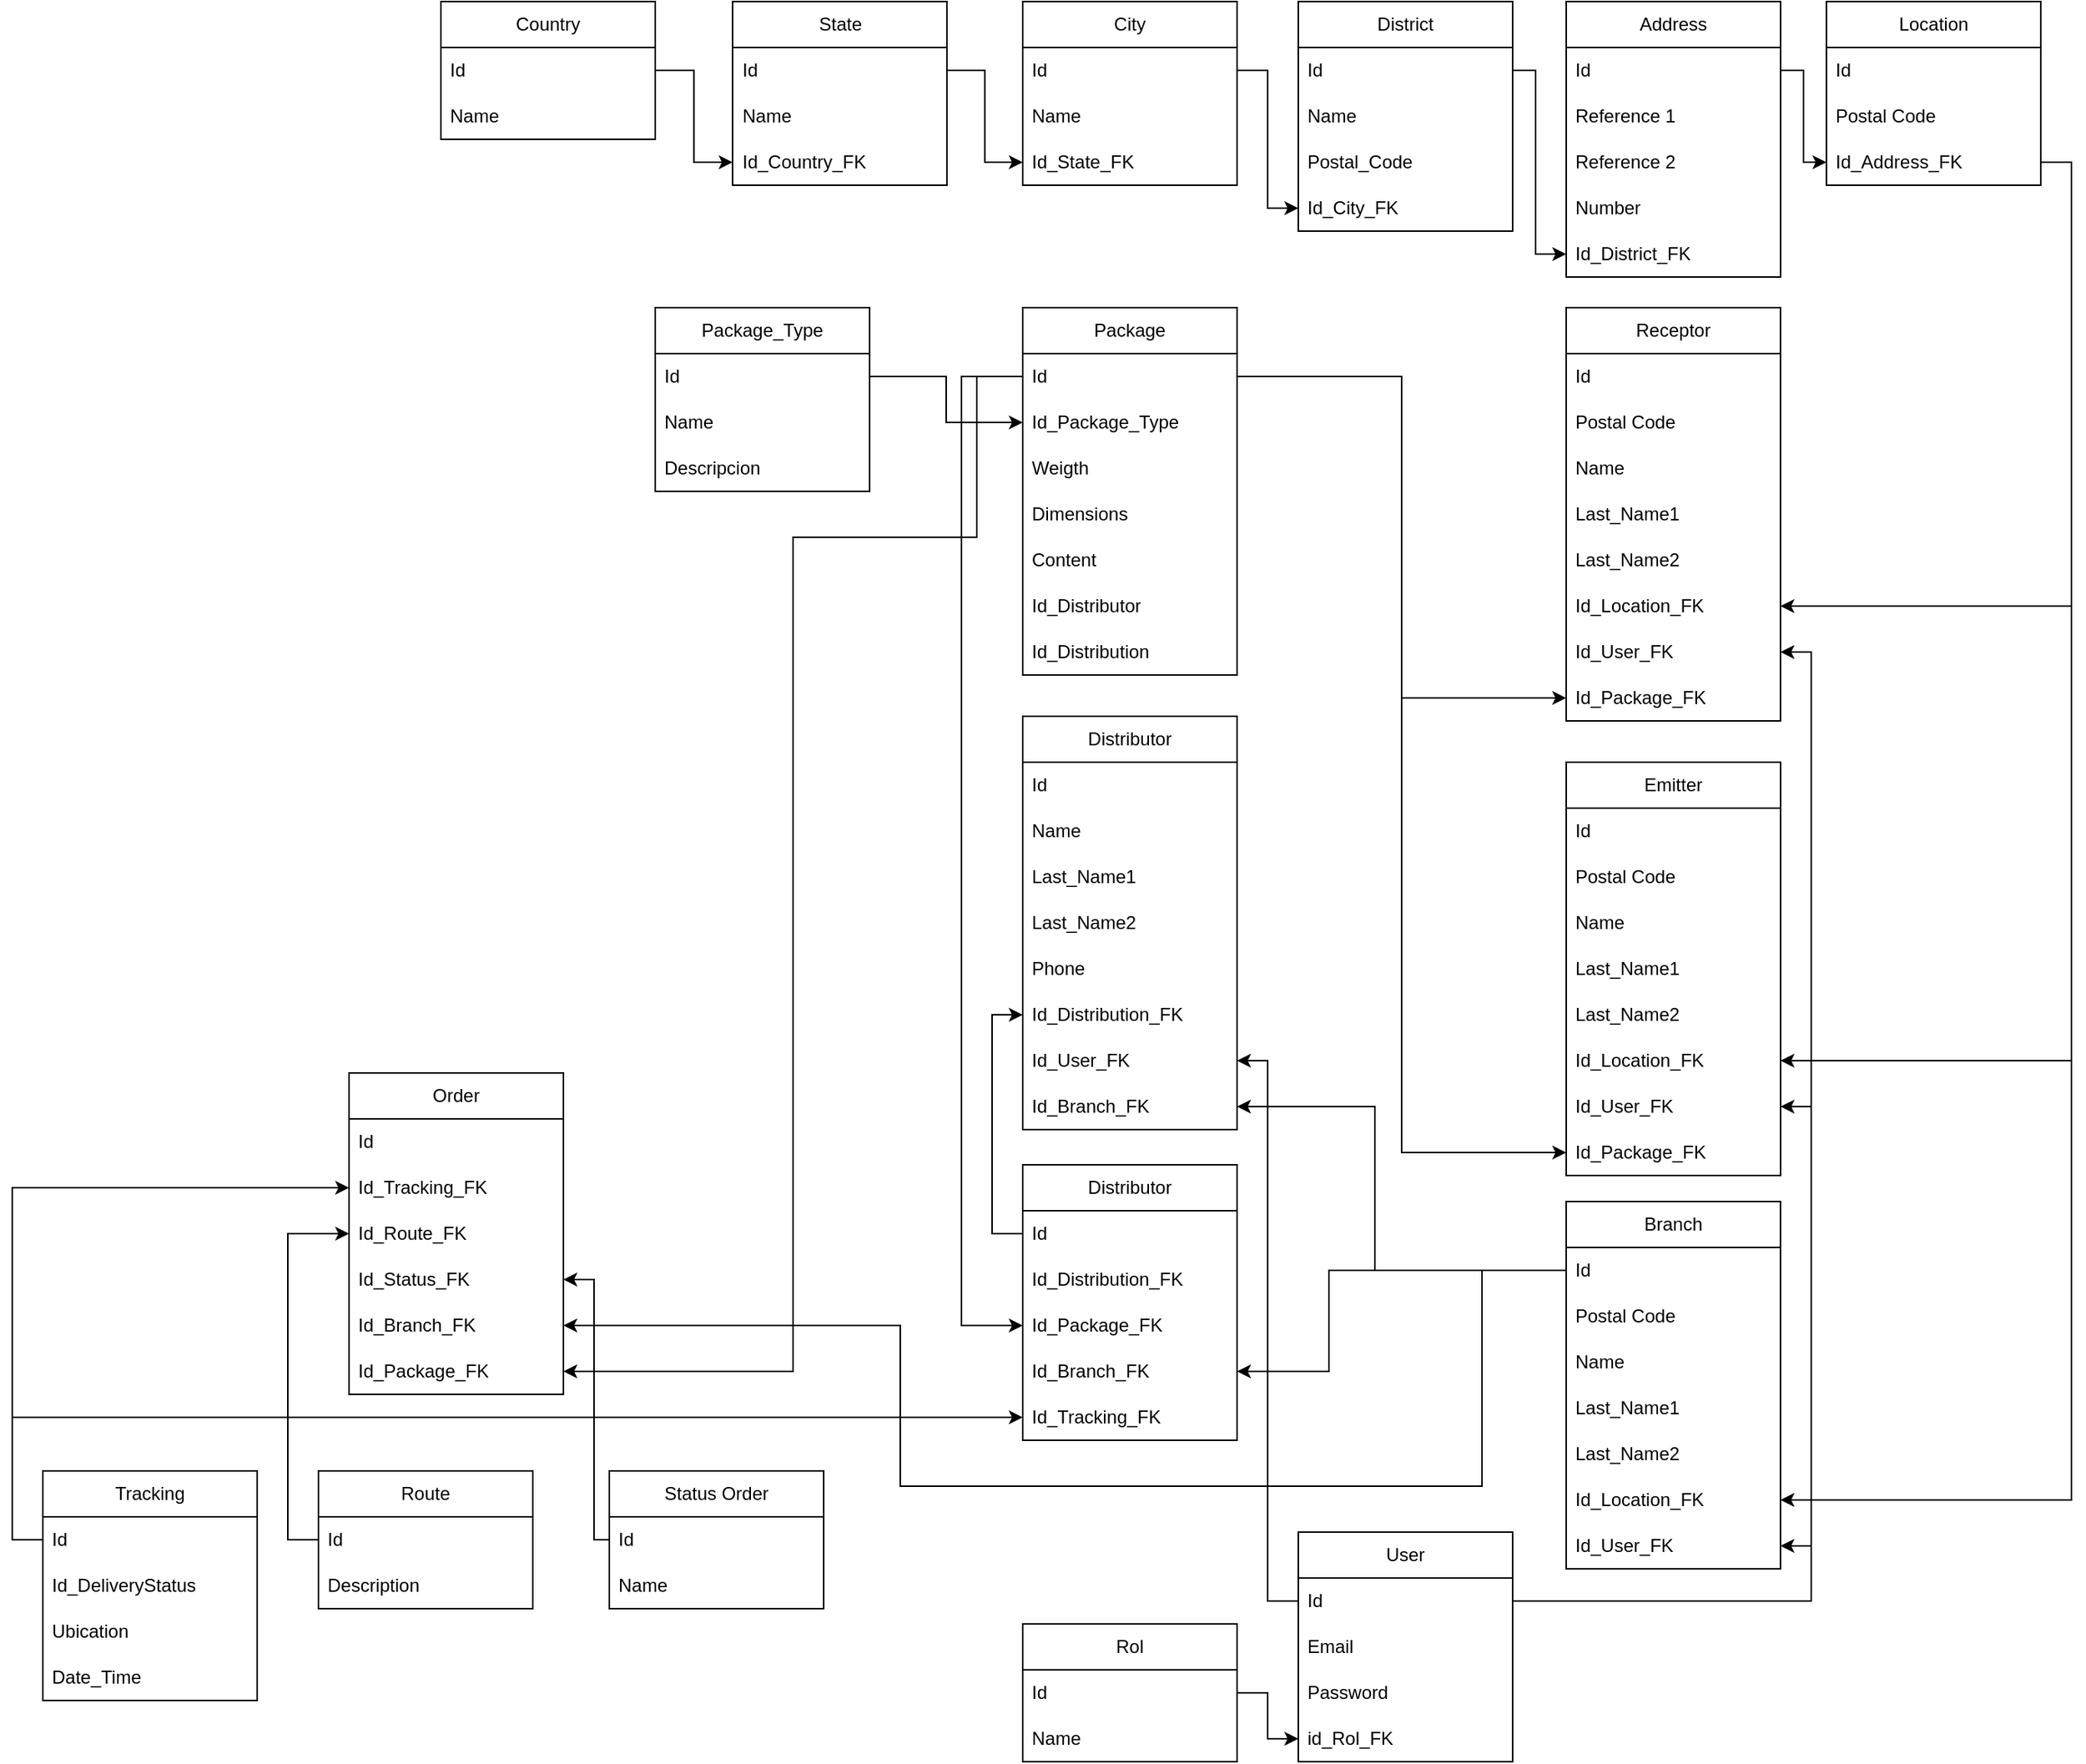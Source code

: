 <mxfile version="22.1.5" type="device">
  <diagram name="Página-1" id="xgzFwrwDdsqqfzTgnn6E">
    <mxGraphModel dx="2377" dy="2477" grid="1" gridSize="10" guides="1" tooltips="1" connect="1" arrows="1" fold="1" page="1" pageScale="1" pageWidth="827" pageHeight="1169" math="0" shadow="0">
      <root>
        <mxCell id="0" />
        <mxCell id="1" parent="0" />
        <mxCell id="gszMdvGsRzBqTadfy3-y-105" value="Country" style="swimlane;fontStyle=0;childLayout=stackLayout;horizontal=1;startSize=30;horizontalStack=0;resizeParent=1;resizeParentMax=0;resizeLast=0;collapsible=1;marginBottom=0;whiteSpace=wrap;html=1;" vertex="1" parent="1">
          <mxGeometry x="1000" y="-1120" width="140" height="90" as="geometry" />
        </mxCell>
        <mxCell id="gszMdvGsRzBqTadfy3-y-106" value="Id" style="text;strokeColor=none;fillColor=none;align=left;verticalAlign=middle;spacingLeft=4;spacingRight=4;overflow=hidden;points=[[0,0.5],[1,0.5]];portConstraint=eastwest;rotatable=0;whiteSpace=wrap;html=1;" vertex="1" parent="gszMdvGsRzBqTadfy3-y-105">
          <mxGeometry y="30" width="140" height="30" as="geometry" />
        </mxCell>
        <mxCell id="gszMdvGsRzBqTadfy3-y-107" value="Name" style="text;strokeColor=none;fillColor=none;align=left;verticalAlign=middle;spacingLeft=4;spacingRight=4;overflow=hidden;points=[[0,0.5],[1,0.5]];portConstraint=eastwest;rotatable=0;whiteSpace=wrap;html=1;" vertex="1" parent="gszMdvGsRzBqTadfy3-y-105">
          <mxGeometry y="60" width="140" height="30" as="geometry" />
        </mxCell>
        <mxCell id="gszMdvGsRzBqTadfy3-y-108" value="City" style="swimlane;fontStyle=0;childLayout=stackLayout;horizontal=1;startSize=30;horizontalStack=0;resizeParent=1;resizeParentMax=0;resizeLast=0;collapsible=1;marginBottom=0;whiteSpace=wrap;html=1;" vertex="1" parent="1">
          <mxGeometry x="1380" y="-1120" width="140" height="120" as="geometry" />
        </mxCell>
        <mxCell id="gszMdvGsRzBqTadfy3-y-109" value="Id" style="text;strokeColor=none;fillColor=none;align=left;verticalAlign=middle;spacingLeft=4;spacingRight=4;overflow=hidden;points=[[0,0.5],[1,0.5]];portConstraint=eastwest;rotatable=0;whiteSpace=wrap;html=1;" vertex="1" parent="gszMdvGsRzBqTadfy3-y-108">
          <mxGeometry y="30" width="140" height="30" as="geometry" />
        </mxCell>
        <mxCell id="gszMdvGsRzBqTadfy3-y-110" value="Name" style="text;strokeColor=none;fillColor=none;align=left;verticalAlign=middle;spacingLeft=4;spacingRight=4;overflow=hidden;points=[[0,0.5],[1,0.5]];portConstraint=eastwest;rotatable=0;whiteSpace=wrap;html=1;fontStyle=0" vertex="1" parent="gszMdvGsRzBqTadfy3-y-108">
          <mxGeometry y="60" width="140" height="30" as="geometry" />
        </mxCell>
        <mxCell id="gszMdvGsRzBqTadfy3-y-111" value="Id_State_FK" style="text;strokeColor=none;fillColor=none;align=left;verticalAlign=middle;spacingLeft=4;spacingRight=4;overflow=hidden;points=[[0,0.5],[1,0.5]];portConstraint=eastwest;rotatable=0;whiteSpace=wrap;html=1;fontStyle=0" vertex="1" parent="gszMdvGsRzBqTadfy3-y-108">
          <mxGeometry y="90" width="140" height="30" as="geometry" />
        </mxCell>
        <mxCell id="gszMdvGsRzBqTadfy3-y-112" value="State" style="swimlane;fontStyle=0;childLayout=stackLayout;horizontal=1;startSize=30;horizontalStack=0;resizeParent=1;resizeParentMax=0;resizeLast=0;collapsible=1;marginBottom=0;whiteSpace=wrap;html=1;" vertex="1" parent="1">
          <mxGeometry x="1190.5" y="-1120" width="140" height="120" as="geometry" />
        </mxCell>
        <mxCell id="gszMdvGsRzBqTadfy3-y-113" value="Id" style="text;strokeColor=none;fillColor=none;align=left;verticalAlign=middle;spacingLeft=4;spacingRight=4;overflow=hidden;points=[[0,0.5],[1,0.5]];portConstraint=eastwest;rotatable=0;whiteSpace=wrap;html=1;" vertex="1" parent="gszMdvGsRzBqTadfy3-y-112">
          <mxGeometry y="30" width="140" height="30" as="geometry" />
        </mxCell>
        <mxCell id="gszMdvGsRzBqTadfy3-y-114" value="Name" style="text;strokeColor=none;fillColor=none;align=left;verticalAlign=middle;spacingLeft=4;spacingRight=4;overflow=hidden;points=[[0,0.5],[1,0.5]];portConstraint=eastwest;rotatable=0;whiteSpace=wrap;html=1;" vertex="1" parent="gszMdvGsRzBqTadfy3-y-112">
          <mxGeometry y="60" width="140" height="30" as="geometry" />
        </mxCell>
        <mxCell id="gszMdvGsRzBqTadfy3-y-115" value="Id_Country_FK" style="text;strokeColor=none;fillColor=none;align=left;verticalAlign=middle;spacingLeft=4;spacingRight=4;overflow=hidden;points=[[0,0.5],[1,0.5]];portConstraint=eastwest;rotatable=0;whiteSpace=wrap;html=1;" vertex="1" parent="gszMdvGsRzBqTadfy3-y-112">
          <mxGeometry y="90" width="140" height="30" as="geometry" />
        </mxCell>
        <mxCell id="gszMdvGsRzBqTadfy3-y-116" value="District" style="swimlane;fontStyle=0;childLayout=stackLayout;horizontal=1;startSize=30;horizontalStack=0;resizeParent=1;resizeParentMax=0;resizeLast=0;collapsible=1;marginBottom=0;whiteSpace=wrap;html=1;" vertex="1" parent="1">
          <mxGeometry x="1560" y="-1120" width="140" height="150" as="geometry" />
        </mxCell>
        <mxCell id="gszMdvGsRzBqTadfy3-y-117" value="Id" style="text;strokeColor=none;fillColor=none;align=left;verticalAlign=middle;spacingLeft=4;spacingRight=4;overflow=hidden;points=[[0,0.5],[1,0.5]];portConstraint=eastwest;rotatable=0;whiteSpace=wrap;html=1;" vertex="1" parent="gszMdvGsRzBqTadfy3-y-116">
          <mxGeometry y="30" width="140" height="30" as="geometry" />
        </mxCell>
        <mxCell id="gszMdvGsRzBqTadfy3-y-118" value="Name" style="text;strokeColor=none;fillColor=none;align=left;verticalAlign=middle;spacingLeft=4;spacingRight=4;overflow=hidden;points=[[0,0.5],[1,0.5]];portConstraint=eastwest;rotatable=0;whiteSpace=wrap;html=1;" vertex="1" parent="gszMdvGsRzBqTadfy3-y-116">
          <mxGeometry y="60" width="140" height="30" as="geometry" />
        </mxCell>
        <mxCell id="gszMdvGsRzBqTadfy3-y-119" value="Postal_Code" style="text;strokeColor=none;fillColor=none;align=left;verticalAlign=middle;spacingLeft=4;spacingRight=4;overflow=hidden;points=[[0,0.5],[1,0.5]];portConstraint=eastwest;rotatable=0;whiteSpace=wrap;html=1;" vertex="1" parent="gszMdvGsRzBqTadfy3-y-116">
          <mxGeometry y="90" width="140" height="30" as="geometry" />
        </mxCell>
        <mxCell id="gszMdvGsRzBqTadfy3-y-120" value="Id_City_FK" style="text;strokeColor=none;fillColor=none;align=left;verticalAlign=middle;spacingLeft=4;spacingRight=4;overflow=hidden;points=[[0,0.5],[1,0.5]];portConstraint=eastwest;rotatable=0;whiteSpace=wrap;html=1;" vertex="1" parent="gszMdvGsRzBqTadfy3-y-116">
          <mxGeometry y="120" width="140" height="30" as="geometry" />
        </mxCell>
        <mxCell id="gszMdvGsRzBqTadfy3-y-148" value="Address" style="swimlane;fontStyle=0;childLayout=stackLayout;horizontal=1;startSize=30;horizontalStack=0;resizeParent=1;resizeParentMax=0;resizeLast=0;collapsible=1;marginBottom=0;whiteSpace=wrap;html=1;" vertex="1" parent="1">
          <mxGeometry x="1735" y="-1120" width="140" height="180" as="geometry" />
        </mxCell>
        <mxCell id="gszMdvGsRzBqTadfy3-y-149" value="Id" style="text;strokeColor=none;fillColor=none;align=left;verticalAlign=middle;spacingLeft=4;spacingRight=4;overflow=hidden;points=[[0,0.5],[1,0.5]];portConstraint=eastwest;rotatable=0;whiteSpace=wrap;html=1;" vertex="1" parent="gszMdvGsRzBqTadfy3-y-148">
          <mxGeometry y="30" width="140" height="30" as="geometry" />
        </mxCell>
        <mxCell id="gszMdvGsRzBqTadfy3-y-150" value="Reference 1" style="text;strokeColor=none;fillColor=none;align=left;verticalAlign=middle;spacingLeft=4;spacingRight=4;overflow=hidden;points=[[0,0.5],[1,0.5]];portConstraint=eastwest;rotatable=0;whiteSpace=wrap;html=1;" vertex="1" parent="gszMdvGsRzBqTadfy3-y-148">
          <mxGeometry y="60" width="140" height="30" as="geometry" />
        </mxCell>
        <mxCell id="gszMdvGsRzBqTadfy3-y-151" value="Reference 2" style="text;strokeColor=none;fillColor=none;align=left;verticalAlign=middle;spacingLeft=4;spacingRight=4;overflow=hidden;points=[[0,0.5],[1,0.5]];portConstraint=eastwest;rotatable=0;whiteSpace=wrap;html=1;" vertex="1" parent="gszMdvGsRzBqTadfy3-y-148">
          <mxGeometry y="90" width="140" height="30" as="geometry" />
        </mxCell>
        <mxCell id="gszMdvGsRzBqTadfy3-y-152" value="Number" style="text;strokeColor=none;fillColor=none;align=left;verticalAlign=middle;spacingLeft=4;spacingRight=4;overflow=hidden;points=[[0,0.5],[1,0.5]];portConstraint=eastwest;rotatable=0;whiteSpace=wrap;html=1;" vertex="1" parent="gszMdvGsRzBqTadfy3-y-148">
          <mxGeometry y="120" width="140" height="30" as="geometry" />
        </mxCell>
        <mxCell id="gszMdvGsRzBqTadfy3-y-153" value="Id_District_FK" style="text;strokeColor=none;fillColor=none;align=left;verticalAlign=middle;spacingLeft=4;spacingRight=4;overflow=hidden;points=[[0,0.5],[1,0.5]];portConstraint=eastwest;rotatable=0;whiteSpace=wrap;html=1;" vertex="1" parent="gszMdvGsRzBqTadfy3-y-148">
          <mxGeometry y="150" width="140" height="30" as="geometry" />
        </mxCell>
        <mxCell id="gszMdvGsRzBqTadfy3-y-201" style="edgeStyle=orthogonalEdgeStyle;rounded=0;orthogonalLoop=1;jettySize=auto;html=1;exitX=1;exitY=0.5;exitDx=0;exitDy=0;" edge="1" parent="1" source="gszMdvGsRzBqTadfy3-y-106" target="gszMdvGsRzBqTadfy3-y-115">
          <mxGeometry relative="1" as="geometry" />
        </mxCell>
        <mxCell id="gszMdvGsRzBqTadfy3-y-202" style="edgeStyle=orthogonalEdgeStyle;rounded=0;orthogonalLoop=1;jettySize=auto;html=1;exitX=1;exitY=0.5;exitDx=0;exitDy=0;" edge="1" parent="1" source="gszMdvGsRzBqTadfy3-y-113" target="gszMdvGsRzBqTadfy3-y-111">
          <mxGeometry relative="1" as="geometry" />
        </mxCell>
        <mxCell id="gszMdvGsRzBqTadfy3-y-203" style="edgeStyle=orthogonalEdgeStyle;rounded=0;orthogonalLoop=1;jettySize=auto;html=1;exitX=1;exitY=0.5;exitDx=0;exitDy=0;entryX=0;entryY=0.5;entryDx=0;entryDy=0;" edge="1" parent="1" source="gszMdvGsRzBqTadfy3-y-109" target="gszMdvGsRzBqTadfy3-y-120">
          <mxGeometry relative="1" as="geometry" />
        </mxCell>
        <mxCell id="gszMdvGsRzBqTadfy3-y-204" style="edgeStyle=orthogonalEdgeStyle;rounded=0;orthogonalLoop=1;jettySize=auto;html=1;exitX=1;exitY=0.5;exitDx=0;exitDy=0;" edge="1" parent="1" source="gszMdvGsRzBqTadfy3-y-117" target="gszMdvGsRzBqTadfy3-y-153">
          <mxGeometry relative="1" as="geometry">
            <Array as="points">
              <mxPoint x="1715" y="-1075" />
              <mxPoint x="1715" y="-955" />
            </Array>
          </mxGeometry>
        </mxCell>
        <mxCell id="gszMdvGsRzBqTadfy3-y-222" value="Location" style="swimlane;fontStyle=0;childLayout=stackLayout;horizontal=1;startSize=30;horizontalStack=0;resizeParent=1;resizeParentMax=0;resizeLast=0;collapsible=1;marginBottom=0;whiteSpace=wrap;html=1;" vertex="1" parent="1">
          <mxGeometry x="1904.95" y="-1120" width="140" height="120" as="geometry" />
        </mxCell>
        <mxCell id="gszMdvGsRzBqTadfy3-y-223" value="Id" style="text;strokeColor=none;fillColor=none;align=left;verticalAlign=middle;spacingLeft=4;spacingRight=4;overflow=hidden;points=[[0,0.5],[1,0.5]];portConstraint=eastwest;rotatable=0;whiteSpace=wrap;html=1;" vertex="1" parent="gszMdvGsRzBqTadfy3-y-222">
          <mxGeometry y="30" width="140" height="30" as="geometry" />
        </mxCell>
        <mxCell id="gszMdvGsRzBqTadfy3-y-224" value="Postal Code" style="text;strokeColor=none;fillColor=none;align=left;verticalAlign=middle;spacingLeft=4;spacingRight=4;overflow=hidden;points=[[0,0.5],[1,0.5]];portConstraint=eastwest;rotatable=0;whiteSpace=wrap;html=1;" vertex="1" parent="gszMdvGsRzBqTadfy3-y-222">
          <mxGeometry y="60" width="140" height="30" as="geometry" />
        </mxCell>
        <mxCell id="gszMdvGsRzBqTadfy3-y-227" value="Id_Address_FK" style="text;strokeColor=none;fillColor=none;align=left;verticalAlign=middle;spacingLeft=4;spacingRight=4;overflow=hidden;points=[[0,0.5],[1,0.5]];portConstraint=eastwest;rotatable=0;whiteSpace=wrap;html=1;" vertex="1" parent="gszMdvGsRzBqTadfy3-y-222">
          <mxGeometry y="90" width="140" height="30" as="geometry" />
        </mxCell>
        <mxCell id="gszMdvGsRzBqTadfy3-y-228" style="edgeStyle=orthogonalEdgeStyle;rounded=0;orthogonalLoop=1;jettySize=auto;html=1;exitX=1;exitY=0.5;exitDx=0;exitDy=0;entryX=0;entryY=0.5;entryDx=0;entryDy=0;" edge="1" parent="1" source="gszMdvGsRzBqTadfy3-y-149" target="gszMdvGsRzBqTadfy3-y-227">
          <mxGeometry relative="1" as="geometry">
            <Array as="points">
              <mxPoint x="1890" y="-1075" />
              <mxPoint x="1890" y="-1015" />
            </Array>
          </mxGeometry>
        </mxCell>
        <mxCell id="gszMdvGsRzBqTadfy3-y-229" value="Receptor" style="swimlane;fontStyle=0;childLayout=stackLayout;horizontal=1;startSize=30;horizontalStack=0;resizeParent=1;resizeParentMax=0;resizeLast=0;collapsible=1;marginBottom=0;whiteSpace=wrap;html=1;" vertex="1" parent="1">
          <mxGeometry x="1734.95" y="-920" width="140" height="270" as="geometry" />
        </mxCell>
        <mxCell id="gszMdvGsRzBqTadfy3-y-230" value="Id" style="text;strokeColor=none;fillColor=none;align=left;verticalAlign=middle;spacingLeft=4;spacingRight=4;overflow=hidden;points=[[0,0.5],[1,0.5]];portConstraint=eastwest;rotatable=0;whiteSpace=wrap;html=1;" vertex="1" parent="gszMdvGsRzBqTadfy3-y-229">
          <mxGeometry y="30" width="140" height="30" as="geometry" />
        </mxCell>
        <mxCell id="gszMdvGsRzBqTadfy3-y-231" value="Postal Code" style="text;strokeColor=none;fillColor=none;align=left;verticalAlign=middle;spacingLeft=4;spacingRight=4;overflow=hidden;points=[[0,0.5],[1,0.5]];portConstraint=eastwest;rotatable=0;whiteSpace=wrap;html=1;" vertex="1" parent="gszMdvGsRzBqTadfy3-y-229">
          <mxGeometry y="60" width="140" height="30" as="geometry" />
        </mxCell>
        <mxCell id="gszMdvGsRzBqTadfy3-y-232" value="Name" style="text;strokeColor=none;fillColor=none;align=left;verticalAlign=middle;spacingLeft=4;spacingRight=4;overflow=hidden;points=[[0,0.5],[1,0.5]];portConstraint=eastwest;rotatable=0;whiteSpace=wrap;html=1;" vertex="1" parent="gszMdvGsRzBqTadfy3-y-229">
          <mxGeometry y="90" width="140" height="30" as="geometry" />
        </mxCell>
        <mxCell id="gszMdvGsRzBqTadfy3-y-242" value="Last_Name1" style="text;strokeColor=none;fillColor=none;align=left;verticalAlign=middle;spacingLeft=4;spacingRight=4;overflow=hidden;points=[[0,0.5],[1,0.5]];portConstraint=eastwest;rotatable=0;whiteSpace=wrap;html=1;" vertex="1" parent="gszMdvGsRzBqTadfy3-y-229">
          <mxGeometry y="120" width="140" height="30" as="geometry" />
        </mxCell>
        <mxCell id="gszMdvGsRzBqTadfy3-y-243" value="Last_Name2" style="text;strokeColor=none;fillColor=none;align=left;verticalAlign=middle;spacingLeft=4;spacingRight=4;overflow=hidden;points=[[0,0.5],[1,0.5]];portConstraint=eastwest;rotatable=0;whiteSpace=wrap;html=1;" vertex="1" parent="gszMdvGsRzBqTadfy3-y-229">
          <mxGeometry y="150" width="140" height="30" as="geometry" />
        </mxCell>
        <mxCell id="gszMdvGsRzBqTadfy3-y-244" value="Id_Location_FK" style="text;strokeColor=none;fillColor=none;align=left;verticalAlign=middle;spacingLeft=4;spacingRight=4;overflow=hidden;points=[[0,0.5],[1,0.5]];portConstraint=eastwest;rotatable=0;whiteSpace=wrap;html=1;" vertex="1" parent="gszMdvGsRzBqTadfy3-y-229">
          <mxGeometry y="180" width="140" height="30" as="geometry" />
        </mxCell>
        <mxCell id="gszMdvGsRzBqTadfy3-y-245" value="Id_User_FK" style="text;strokeColor=none;fillColor=none;align=left;verticalAlign=middle;spacingLeft=4;spacingRight=4;overflow=hidden;points=[[0,0.5],[1,0.5]];portConstraint=eastwest;rotatable=0;whiteSpace=wrap;html=1;" vertex="1" parent="gszMdvGsRzBqTadfy3-y-229">
          <mxGeometry y="210" width="140" height="30" as="geometry" />
        </mxCell>
        <mxCell id="gszMdvGsRzBqTadfy3-y-290" value="Id_Package_FK" style="text;strokeColor=none;fillColor=none;align=left;verticalAlign=middle;spacingLeft=4;spacingRight=4;overflow=hidden;points=[[0,0.5],[1,0.5]];portConstraint=eastwest;rotatable=0;whiteSpace=wrap;html=1;" vertex="1" parent="gszMdvGsRzBqTadfy3-y-229">
          <mxGeometry y="240" width="140" height="30" as="geometry" />
        </mxCell>
        <mxCell id="gszMdvGsRzBqTadfy3-y-246" value="Emitter" style="swimlane;fontStyle=0;childLayout=stackLayout;horizontal=1;startSize=30;horizontalStack=0;resizeParent=1;resizeParentMax=0;resizeLast=0;collapsible=1;marginBottom=0;whiteSpace=wrap;html=1;" vertex="1" parent="1">
          <mxGeometry x="1735" y="-623" width="140" height="270" as="geometry" />
        </mxCell>
        <mxCell id="gszMdvGsRzBqTadfy3-y-247" value="Id" style="text;strokeColor=none;fillColor=none;align=left;verticalAlign=middle;spacingLeft=4;spacingRight=4;overflow=hidden;points=[[0,0.5],[1,0.5]];portConstraint=eastwest;rotatable=0;whiteSpace=wrap;html=1;" vertex="1" parent="gszMdvGsRzBqTadfy3-y-246">
          <mxGeometry y="30" width="140" height="30" as="geometry" />
        </mxCell>
        <mxCell id="gszMdvGsRzBqTadfy3-y-248" value="Postal Code" style="text;strokeColor=none;fillColor=none;align=left;verticalAlign=middle;spacingLeft=4;spacingRight=4;overflow=hidden;points=[[0,0.5],[1,0.5]];portConstraint=eastwest;rotatable=0;whiteSpace=wrap;html=1;" vertex="1" parent="gszMdvGsRzBqTadfy3-y-246">
          <mxGeometry y="60" width="140" height="30" as="geometry" />
        </mxCell>
        <mxCell id="gszMdvGsRzBqTadfy3-y-249" value="Name" style="text;strokeColor=none;fillColor=none;align=left;verticalAlign=middle;spacingLeft=4;spacingRight=4;overflow=hidden;points=[[0,0.5],[1,0.5]];portConstraint=eastwest;rotatable=0;whiteSpace=wrap;html=1;" vertex="1" parent="gszMdvGsRzBqTadfy3-y-246">
          <mxGeometry y="90" width="140" height="30" as="geometry" />
        </mxCell>
        <mxCell id="gszMdvGsRzBqTadfy3-y-250" value="Last_Name1" style="text;strokeColor=none;fillColor=none;align=left;verticalAlign=middle;spacingLeft=4;spacingRight=4;overflow=hidden;points=[[0,0.5],[1,0.5]];portConstraint=eastwest;rotatable=0;whiteSpace=wrap;html=1;" vertex="1" parent="gszMdvGsRzBqTadfy3-y-246">
          <mxGeometry y="120" width="140" height="30" as="geometry" />
        </mxCell>
        <mxCell id="gszMdvGsRzBqTadfy3-y-251" value="Last_Name2" style="text;strokeColor=none;fillColor=none;align=left;verticalAlign=middle;spacingLeft=4;spacingRight=4;overflow=hidden;points=[[0,0.5],[1,0.5]];portConstraint=eastwest;rotatable=0;whiteSpace=wrap;html=1;" vertex="1" parent="gszMdvGsRzBqTadfy3-y-246">
          <mxGeometry y="150" width="140" height="30" as="geometry" />
        </mxCell>
        <mxCell id="gszMdvGsRzBqTadfy3-y-252" value="Id_Location_FK" style="text;strokeColor=none;fillColor=none;align=left;verticalAlign=middle;spacingLeft=4;spacingRight=4;overflow=hidden;points=[[0,0.5],[1,0.5]];portConstraint=eastwest;rotatable=0;whiteSpace=wrap;html=1;" vertex="1" parent="gszMdvGsRzBqTadfy3-y-246">
          <mxGeometry y="180" width="140" height="30" as="geometry" />
        </mxCell>
        <mxCell id="gszMdvGsRzBqTadfy3-y-253" value="Id_User_FK" style="text;strokeColor=none;fillColor=none;align=left;verticalAlign=middle;spacingLeft=4;spacingRight=4;overflow=hidden;points=[[0,0.5],[1,0.5]];portConstraint=eastwest;rotatable=0;whiteSpace=wrap;html=1;" vertex="1" parent="gszMdvGsRzBqTadfy3-y-246">
          <mxGeometry y="210" width="140" height="30" as="geometry" />
        </mxCell>
        <mxCell id="gszMdvGsRzBqTadfy3-y-291" value="Id_Package_FK" style="text;strokeColor=none;fillColor=none;align=left;verticalAlign=middle;spacingLeft=4;spacingRight=4;overflow=hidden;points=[[0,0.5],[1,0.5]];portConstraint=eastwest;rotatable=0;whiteSpace=wrap;html=1;" vertex="1" parent="gszMdvGsRzBqTadfy3-y-246">
          <mxGeometry y="240" width="140" height="30" as="geometry" />
        </mxCell>
        <mxCell id="gszMdvGsRzBqTadfy3-y-254" value="Branch" style="swimlane;fontStyle=0;childLayout=stackLayout;horizontal=1;startSize=30;horizontalStack=0;resizeParent=1;resizeParentMax=0;resizeLast=0;collapsible=1;marginBottom=0;whiteSpace=wrap;html=1;" vertex="1" parent="1">
          <mxGeometry x="1734.95" y="-336" width="140" height="240" as="geometry" />
        </mxCell>
        <mxCell id="gszMdvGsRzBqTadfy3-y-255" value="Id" style="text;strokeColor=none;fillColor=none;align=left;verticalAlign=middle;spacingLeft=4;spacingRight=4;overflow=hidden;points=[[0,0.5],[1,0.5]];portConstraint=eastwest;rotatable=0;whiteSpace=wrap;html=1;" vertex="1" parent="gszMdvGsRzBqTadfy3-y-254">
          <mxGeometry y="30" width="140" height="30" as="geometry" />
        </mxCell>
        <mxCell id="gszMdvGsRzBqTadfy3-y-256" value="Postal Code" style="text;strokeColor=none;fillColor=none;align=left;verticalAlign=middle;spacingLeft=4;spacingRight=4;overflow=hidden;points=[[0,0.5],[1,0.5]];portConstraint=eastwest;rotatable=0;whiteSpace=wrap;html=1;" vertex="1" parent="gszMdvGsRzBqTadfy3-y-254">
          <mxGeometry y="60" width="140" height="30" as="geometry" />
        </mxCell>
        <mxCell id="gszMdvGsRzBqTadfy3-y-257" value="Name" style="text;strokeColor=none;fillColor=none;align=left;verticalAlign=middle;spacingLeft=4;spacingRight=4;overflow=hidden;points=[[0,0.5],[1,0.5]];portConstraint=eastwest;rotatable=0;whiteSpace=wrap;html=1;" vertex="1" parent="gszMdvGsRzBqTadfy3-y-254">
          <mxGeometry y="90" width="140" height="30" as="geometry" />
        </mxCell>
        <mxCell id="gszMdvGsRzBqTadfy3-y-258" value="Last_Name1" style="text;strokeColor=none;fillColor=none;align=left;verticalAlign=middle;spacingLeft=4;spacingRight=4;overflow=hidden;points=[[0,0.5],[1,0.5]];portConstraint=eastwest;rotatable=0;whiteSpace=wrap;html=1;" vertex="1" parent="gszMdvGsRzBqTadfy3-y-254">
          <mxGeometry y="120" width="140" height="30" as="geometry" />
        </mxCell>
        <mxCell id="gszMdvGsRzBqTadfy3-y-259" value="Last_Name2" style="text;strokeColor=none;fillColor=none;align=left;verticalAlign=middle;spacingLeft=4;spacingRight=4;overflow=hidden;points=[[0,0.5],[1,0.5]];portConstraint=eastwest;rotatable=0;whiteSpace=wrap;html=1;" vertex="1" parent="gszMdvGsRzBqTadfy3-y-254">
          <mxGeometry y="150" width="140" height="30" as="geometry" />
        </mxCell>
        <mxCell id="gszMdvGsRzBqTadfy3-y-260" value="Id_Location_FK" style="text;strokeColor=none;fillColor=none;align=left;verticalAlign=middle;spacingLeft=4;spacingRight=4;overflow=hidden;points=[[0,0.5],[1,0.5]];portConstraint=eastwest;rotatable=0;whiteSpace=wrap;html=1;" vertex="1" parent="gszMdvGsRzBqTadfy3-y-254">
          <mxGeometry y="180" width="140" height="30" as="geometry" />
        </mxCell>
        <mxCell id="gszMdvGsRzBqTadfy3-y-261" value="Id_User_FK" style="text;strokeColor=none;fillColor=none;align=left;verticalAlign=middle;spacingLeft=4;spacingRight=4;overflow=hidden;points=[[0,0.5],[1,0.5]];portConstraint=eastwest;rotatable=0;whiteSpace=wrap;html=1;" vertex="1" parent="gszMdvGsRzBqTadfy3-y-254">
          <mxGeometry y="210" width="140" height="30" as="geometry" />
        </mxCell>
        <mxCell id="gszMdvGsRzBqTadfy3-y-263" style="edgeStyle=orthogonalEdgeStyle;rounded=0;orthogonalLoop=1;jettySize=auto;html=1;exitX=1;exitY=0.5;exitDx=0;exitDy=0;entryX=1;entryY=0.5;entryDx=0;entryDy=0;" edge="1" parent="1" source="gszMdvGsRzBqTadfy3-y-227" target="gszMdvGsRzBqTadfy3-y-252">
          <mxGeometry relative="1" as="geometry" />
        </mxCell>
        <mxCell id="gszMdvGsRzBqTadfy3-y-265" style="edgeStyle=orthogonalEdgeStyle;rounded=0;orthogonalLoop=1;jettySize=auto;html=1;exitX=1;exitY=0.5;exitDx=0;exitDy=0;entryX=1;entryY=0.5;entryDx=0;entryDy=0;" edge="1" parent="1" source="gszMdvGsRzBqTadfy3-y-227" target="gszMdvGsRzBqTadfy3-y-244">
          <mxGeometry relative="1" as="geometry" />
        </mxCell>
        <mxCell id="gszMdvGsRzBqTadfy3-y-266" style="edgeStyle=orthogonalEdgeStyle;rounded=0;orthogonalLoop=1;jettySize=auto;html=1;exitX=1;exitY=0.5;exitDx=0;exitDy=0;" edge="1" parent="1" source="gszMdvGsRzBqTadfy3-y-227" target="gszMdvGsRzBqTadfy3-y-260">
          <mxGeometry relative="1" as="geometry" />
        </mxCell>
        <mxCell id="gszMdvGsRzBqTadfy3-y-268" value="User" style="swimlane;fontStyle=0;childLayout=stackLayout;horizontal=1;startSize=30;horizontalStack=0;resizeParent=1;resizeParentMax=0;resizeLast=0;collapsible=1;marginBottom=0;whiteSpace=wrap;html=1;" vertex="1" parent="1">
          <mxGeometry x="1560" y="-120" width="140" height="150" as="geometry" />
        </mxCell>
        <mxCell id="gszMdvGsRzBqTadfy3-y-269" value="Id" style="text;strokeColor=none;fillColor=none;align=left;verticalAlign=middle;spacingLeft=4;spacingRight=4;overflow=hidden;points=[[0,0.5],[1,0.5]];portConstraint=eastwest;rotatable=0;whiteSpace=wrap;html=1;" vertex="1" parent="gszMdvGsRzBqTadfy3-y-268">
          <mxGeometry y="30" width="140" height="30" as="geometry" />
        </mxCell>
        <mxCell id="gszMdvGsRzBqTadfy3-y-270" value="Email" style="text;strokeColor=none;fillColor=none;align=left;verticalAlign=middle;spacingLeft=4;spacingRight=4;overflow=hidden;points=[[0,0.5],[1,0.5]];portConstraint=eastwest;rotatable=0;whiteSpace=wrap;html=1;" vertex="1" parent="gszMdvGsRzBqTadfy3-y-268">
          <mxGeometry y="60" width="140" height="30" as="geometry" />
        </mxCell>
        <mxCell id="gszMdvGsRzBqTadfy3-y-271" value="Password" style="text;strokeColor=none;fillColor=none;align=left;verticalAlign=middle;spacingLeft=4;spacingRight=4;overflow=hidden;points=[[0,0.5],[1,0.5]];portConstraint=eastwest;rotatable=0;whiteSpace=wrap;html=1;" vertex="1" parent="gszMdvGsRzBqTadfy3-y-268">
          <mxGeometry y="90" width="140" height="30" as="geometry" />
        </mxCell>
        <mxCell id="gszMdvGsRzBqTadfy3-y-272" value="id_Rol_FK" style="text;strokeColor=none;fillColor=none;align=left;verticalAlign=middle;spacingLeft=4;spacingRight=4;overflow=hidden;points=[[0,0.5],[1,0.5]];portConstraint=eastwest;rotatable=0;whiteSpace=wrap;html=1;" vertex="1" parent="gszMdvGsRzBqTadfy3-y-268">
          <mxGeometry y="120" width="140" height="30" as="geometry" />
        </mxCell>
        <mxCell id="gszMdvGsRzBqTadfy3-y-273" style="edgeStyle=orthogonalEdgeStyle;rounded=0;orthogonalLoop=1;jettySize=auto;html=1;exitX=1;exitY=0.5;exitDx=0;exitDy=0;entryX=1;entryY=0.5;entryDx=0;entryDy=0;" edge="1" parent="1" source="gszMdvGsRzBqTadfy3-y-269" target="gszMdvGsRzBqTadfy3-y-261">
          <mxGeometry relative="1" as="geometry" />
        </mxCell>
        <mxCell id="gszMdvGsRzBqTadfy3-y-274" style="edgeStyle=orthogonalEdgeStyle;rounded=0;orthogonalLoop=1;jettySize=auto;html=1;entryX=1;entryY=0.5;entryDx=0;entryDy=0;" edge="1" parent="1" source="gszMdvGsRzBqTadfy3-y-269" target="gszMdvGsRzBqTadfy3-y-253">
          <mxGeometry relative="1" as="geometry" />
        </mxCell>
        <mxCell id="gszMdvGsRzBqTadfy3-y-275" style="edgeStyle=orthogonalEdgeStyle;rounded=0;orthogonalLoop=1;jettySize=auto;html=1;entryX=1;entryY=0.5;entryDx=0;entryDy=0;" edge="1" parent="1" source="gszMdvGsRzBqTadfy3-y-269" target="gszMdvGsRzBqTadfy3-y-245">
          <mxGeometry relative="1" as="geometry" />
        </mxCell>
        <mxCell id="gszMdvGsRzBqTadfy3-y-276" value="Package" style="swimlane;fontStyle=0;childLayout=stackLayout;horizontal=1;startSize=30;horizontalStack=0;resizeParent=1;resizeParentMax=0;resizeLast=0;collapsible=1;marginBottom=0;whiteSpace=wrap;html=1;" vertex="1" parent="1">
          <mxGeometry x="1380" y="-920" width="140" height="240" as="geometry" />
        </mxCell>
        <mxCell id="gszMdvGsRzBqTadfy3-y-277" value="Id" style="text;strokeColor=none;fillColor=none;align=left;verticalAlign=middle;spacingLeft=4;spacingRight=4;overflow=hidden;points=[[0,0.5],[1,0.5]];portConstraint=eastwest;rotatable=0;whiteSpace=wrap;html=1;" vertex="1" parent="gszMdvGsRzBqTadfy3-y-276">
          <mxGeometry y="30" width="140" height="30" as="geometry" />
        </mxCell>
        <mxCell id="gszMdvGsRzBqTadfy3-y-278" value="Id_Package_Type" style="text;strokeColor=none;fillColor=none;align=left;verticalAlign=middle;spacingLeft=4;spacingRight=4;overflow=hidden;points=[[0,0.5],[1,0.5]];portConstraint=eastwest;rotatable=0;whiteSpace=wrap;html=1;" vertex="1" parent="gszMdvGsRzBqTadfy3-y-276">
          <mxGeometry y="60" width="140" height="30" as="geometry" />
        </mxCell>
        <mxCell id="gszMdvGsRzBqTadfy3-y-279" value="Weigth" style="text;strokeColor=none;fillColor=none;align=left;verticalAlign=middle;spacingLeft=4;spacingRight=4;overflow=hidden;points=[[0,0.5],[1,0.5]];portConstraint=eastwest;rotatable=0;whiteSpace=wrap;html=1;" vertex="1" parent="gszMdvGsRzBqTadfy3-y-276">
          <mxGeometry y="90" width="140" height="30" as="geometry" />
        </mxCell>
        <mxCell id="gszMdvGsRzBqTadfy3-y-280" value="Dimensions" style="text;strokeColor=none;fillColor=none;align=left;verticalAlign=middle;spacingLeft=4;spacingRight=4;overflow=hidden;points=[[0,0.5],[1,0.5]];portConstraint=eastwest;rotatable=0;whiteSpace=wrap;html=1;" vertex="1" parent="gszMdvGsRzBqTadfy3-y-276">
          <mxGeometry y="120" width="140" height="30" as="geometry" />
        </mxCell>
        <mxCell id="gszMdvGsRzBqTadfy3-y-281" value="Content" style="text;strokeColor=none;fillColor=none;align=left;verticalAlign=middle;spacingLeft=4;spacingRight=4;overflow=hidden;points=[[0,0.5],[1,0.5]];portConstraint=eastwest;rotatable=0;whiteSpace=wrap;html=1;" vertex="1" parent="gszMdvGsRzBqTadfy3-y-276">
          <mxGeometry y="150" width="140" height="30" as="geometry" />
        </mxCell>
        <mxCell id="gszMdvGsRzBqTadfy3-y-282" value="Id_Distributor" style="text;strokeColor=none;fillColor=none;align=left;verticalAlign=middle;spacingLeft=4;spacingRight=4;overflow=hidden;points=[[0,0.5],[1,0.5]];portConstraint=eastwest;rotatable=0;whiteSpace=wrap;html=1;" vertex="1" parent="gszMdvGsRzBqTadfy3-y-276">
          <mxGeometry y="180" width="140" height="30" as="geometry" />
        </mxCell>
        <mxCell id="gszMdvGsRzBqTadfy3-y-283" value="Id_Distribution" style="text;strokeColor=none;fillColor=none;align=left;verticalAlign=middle;spacingLeft=4;spacingRight=4;overflow=hidden;points=[[0,0.5],[1,0.5]];portConstraint=eastwest;rotatable=0;whiteSpace=wrap;html=1;" vertex="1" parent="gszMdvGsRzBqTadfy3-y-276">
          <mxGeometry y="210" width="140" height="30" as="geometry" />
        </mxCell>
        <mxCell id="gszMdvGsRzBqTadfy3-y-284" value="Package_Type" style="swimlane;fontStyle=0;childLayout=stackLayout;horizontal=1;startSize=30;horizontalStack=0;resizeParent=1;resizeParentMax=0;resizeLast=0;collapsible=1;marginBottom=0;whiteSpace=wrap;html=1;" vertex="1" parent="1">
          <mxGeometry x="1140" y="-920" width="140" height="120" as="geometry" />
        </mxCell>
        <mxCell id="gszMdvGsRzBqTadfy3-y-285" value="Id" style="text;strokeColor=none;fillColor=none;align=left;verticalAlign=middle;spacingLeft=4;spacingRight=4;overflow=hidden;points=[[0,0.5],[1,0.5]];portConstraint=eastwest;rotatable=0;whiteSpace=wrap;html=1;" vertex="1" parent="gszMdvGsRzBqTadfy3-y-284">
          <mxGeometry y="30" width="140" height="30" as="geometry" />
        </mxCell>
        <mxCell id="gszMdvGsRzBqTadfy3-y-286" value="Name" style="text;strokeColor=none;fillColor=none;align=left;verticalAlign=middle;spacingLeft=4;spacingRight=4;overflow=hidden;points=[[0,0.5],[1,0.5]];portConstraint=eastwest;rotatable=0;whiteSpace=wrap;html=1;" vertex="1" parent="gszMdvGsRzBqTadfy3-y-284">
          <mxGeometry y="60" width="140" height="30" as="geometry" />
        </mxCell>
        <mxCell id="gszMdvGsRzBqTadfy3-y-287" value="Descripcion" style="text;strokeColor=none;fillColor=none;align=left;verticalAlign=middle;spacingLeft=4;spacingRight=4;overflow=hidden;points=[[0,0.5],[1,0.5]];portConstraint=eastwest;rotatable=0;whiteSpace=wrap;html=1;" vertex="1" parent="gszMdvGsRzBqTadfy3-y-284">
          <mxGeometry y="90" width="140" height="30" as="geometry" />
        </mxCell>
        <mxCell id="gszMdvGsRzBqTadfy3-y-288" style="edgeStyle=orthogonalEdgeStyle;rounded=0;orthogonalLoop=1;jettySize=auto;html=1;exitX=1;exitY=0.5;exitDx=0;exitDy=0;" edge="1" parent="1" source="gszMdvGsRzBqTadfy3-y-285" target="gszMdvGsRzBqTadfy3-y-278">
          <mxGeometry relative="1" as="geometry" />
        </mxCell>
        <mxCell id="gszMdvGsRzBqTadfy3-y-292" style="edgeStyle=orthogonalEdgeStyle;rounded=0;orthogonalLoop=1;jettySize=auto;html=1;exitX=1;exitY=0.5;exitDx=0;exitDy=0;entryX=0;entryY=0.5;entryDx=0;entryDy=0;" edge="1" parent="1" source="gszMdvGsRzBqTadfy3-y-277" target="gszMdvGsRzBqTadfy3-y-290">
          <mxGeometry relative="1" as="geometry" />
        </mxCell>
        <mxCell id="gszMdvGsRzBqTadfy3-y-294" style="edgeStyle=orthogonalEdgeStyle;rounded=0;orthogonalLoop=1;jettySize=auto;html=1;entryX=0;entryY=0.5;entryDx=0;entryDy=0;" edge="1" parent="1" source="gszMdvGsRzBqTadfy3-y-277" target="gszMdvGsRzBqTadfy3-y-291">
          <mxGeometry relative="1" as="geometry" />
        </mxCell>
        <mxCell id="gszMdvGsRzBqTadfy3-y-295" value="Distributor" style="swimlane;fontStyle=0;childLayout=stackLayout;horizontal=1;startSize=30;horizontalStack=0;resizeParent=1;resizeParentMax=0;resizeLast=0;collapsible=1;marginBottom=0;whiteSpace=wrap;html=1;" vertex="1" parent="1">
          <mxGeometry x="1380" y="-653" width="140" height="270" as="geometry" />
        </mxCell>
        <mxCell id="gszMdvGsRzBqTadfy3-y-296" value="Id" style="text;strokeColor=none;fillColor=none;align=left;verticalAlign=middle;spacingLeft=4;spacingRight=4;overflow=hidden;points=[[0,0.5],[1,0.5]];portConstraint=eastwest;rotatable=0;whiteSpace=wrap;html=1;" vertex="1" parent="gszMdvGsRzBqTadfy3-y-295">
          <mxGeometry y="30" width="140" height="30" as="geometry" />
        </mxCell>
        <mxCell id="gszMdvGsRzBqTadfy3-y-298" value="Name" style="text;strokeColor=none;fillColor=none;align=left;verticalAlign=middle;spacingLeft=4;spacingRight=4;overflow=hidden;points=[[0,0.5],[1,0.5]];portConstraint=eastwest;rotatable=0;whiteSpace=wrap;html=1;" vertex="1" parent="gszMdvGsRzBqTadfy3-y-295">
          <mxGeometry y="60" width="140" height="30" as="geometry" />
        </mxCell>
        <mxCell id="gszMdvGsRzBqTadfy3-y-299" value="Last_Name1" style="text;strokeColor=none;fillColor=none;align=left;verticalAlign=middle;spacingLeft=4;spacingRight=4;overflow=hidden;points=[[0,0.5],[1,0.5]];portConstraint=eastwest;rotatable=0;whiteSpace=wrap;html=1;" vertex="1" parent="gszMdvGsRzBqTadfy3-y-295">
          <mxGeometry y="90" width="140" height="30" as="geometry" />
        </mxCell>
        <mxCell id="gszMdvGsRzBqTadfy3-y-300" value="Last_Name2" style="text;strokeColor=none;fillColor=none;align=left;verticalAlign=middle;spacingLeft=4;spacingRight=4;overflow=hidden;points=[[0,0.5],[1,0.5]];portConstraint=eastwest;rotatable=0;whiteSpace=wrap;html=1;" vertex="1" parent="gszMdvGsRzBqTadfy3-y-295">
          <mxGeometry y="120" width="140" height="30" as="geometry" />
        </mxCell>
        <mxCell id="gszMdvGsRzBqTadfy3-y-302" value="Phone" style="text;strokeColor=none;fillColor=none;align=left;verticalAlign=middle;spacingLeft=4;spacingRight=4;overflow=hidden;points=[[0,0.5],[1,0.5]];portConstraint=eastwest;rotatable=0;whiteSpace=wrap;html=1;" vertex="1" parent="gszMdvGsRzBqTadfy3-y-295">
          <mxGeometry y="150" width="140" height="30" as="geometry" />
        </mxCell>
        <mxCell id="gszMdvGsRzBqTadfy3-y-303" value="Id_Distribution_FK" style="text;strokeColor=none;fillColor=none;align=left;verticalAlign=middle;spacingLeft=4;spacingRight=4;overflow=hidden;points=[[0,0.5],[1,0.5]];portConstraint=eastwest;rotatable=0;whiteSpace=wrap;html=1;" vertex="1" parent="gszMdvGsRzBqTadfy3-y-295">
          <mxGeometry y="180" width="140" height="30" as="geometry" />
        </mxCell>
        <mxCell id="gszMdvGsRzBqTadfy3-y-304" value="Id_User_FK" style="text;strokeColor=none;fillColor=none;align=left;verticalAlign=middle;spacingLeft=4;spacingRight=4;overflow=hidden;points=[[0,0.5],[1,0.5]];portConstraint=eastwest;rotatable=0;whiteSpace=wrap;html=1;" vertex="1" parent="gszMdvGsRzBqTadfy3-y-295">
          <mxGeometry y="210" width="140" height="30" as="geometry" />
        </mxCell>
        <mxCell id="gszMdvGsRzBqTadfy3-y-305" value="Id_Branch_FK" style="text;strokeColor=none;fillColor=none;align=left;verticalAlign=middle;spacingLeft=4;spacingRight=4;overflow=hidden;points=[[0,0.5],[1,0.5]];portConstraint=eastwest;rotatable=0;whiteSpace=wrap;html=1;" vertex="1" parent="gszMdvGsRzBqTadfy3-y-295">
          <mxGeometry y="240" width="140" height="30" as="geometry" />
        </mxCell>
        <mxCell id="gszMdvGsRzBqTadfy3-y-319" style="edgeStyle=orthogonalEdgeStyle;rounded=0;orthogonalLoop=1;jettySize=auto;html=1;exitX=0;exitY=0.5;exitDx=0;exitDy=0;" edge="1" parent="1" source="gszMdvGsRzBqTadfy3-y-255" target="gszMdvGsRzBqTadfy3-y-305">
          <mxGeometry relative="1" as="geometry">
            <Array as="points">
              <mxPoint x="1610" y="-291" />
              <mxPoint x="1610" y="-398" />
            </Array>
          </mxGeometry>
        </mxCell>
        <mxCell id="gszMdvGsRzBqTadfy3-y-320" style="edgeStyle=orthogonalEdgeStyle;rounded=0;orthogonalLoop=1;jettySize=auto;html=1;exitX=0;exitY=0.5;exitDx=0;exitDy=0;entryX=1;entryY=0.5;entryDx=0;entryDy=0;" edge="1" parent="1" source="gszMdvGsRzBqTadfy3-y-269" target="gszMdvGsRzBqTadfy3-y-304">
          <mxGeometry relative="1" as="geometry" />
        </mxCell>
        <mxCell id="gszMdvGsRzBqTadfy3-y-321" value="Rol" style="swimlane;fontStyle=0;childLayout=stackLayout;horizontal=1;startSize=30;horizontalStack=0;resizeParent=1;resizeParentMax=0;resizeLast=0;collapsible=1;marginBottom=0;whiteSpace=wrap;html=1;" vertex="1" parent="1">
          <mxGeometry x="1380" y="-60" width="140" height="90" as="geometry" />
        </mxCell>
        <mxCell id="gszMdvGsRzBqTadfy3-y-322" value="Id" style="text;strokeColor=none;fillColor=none;align=left;verticalAlign=middle;spacingLeft=4;spacingRight=4;overflow=hidden;points=[[0,0.5],[1,0.5]];portConstraint=eastwest;rotatable=0;whiteSpace=wrap;html=1;" vertex="1" parent="gszMdvGsRzBqTadfy3-y-321">
          <mxGeometry y="30" width="140" height="30" as="geometry" />
        </mxCell>
        <mxCell id="gszMdvGsRzBqTadfy3-y-323" value="Name" style="text;strokeColor=none;fillColor=none;align=left;verticalAlign=middle;spacingLeft=4;spacingRight=4;overflow=hidden;points=[[0,0.5],[1,0.5]];portConstraint=eastwest;rotatable=0;whiteSpace=wrap;html=1;" vertex="1" parent="gszMdvGsRzBqTadfy3-y-321">
          <mxGeometry y="60" width="140" height="30" as="geometry" />
        </mxCell>
        <mxCell id="gszMdvGsRzBqTadfy3-y-324" style="edgeStyle=orthogonalEdgeStyle;rounded=0;orthogonalLoop=1;jettySize=auto;html=1;entryX=0;entryY=0.5;entryDx=0;entryDy=0;" edge="1" parent="1" source="gszMdvGsRzBqTadfy3-y-322" target="gszMdvGsRzBqTadfy3-y-272">
          <mxGeometry relative="1" as="geometry" />
        </mxCell>
        <mxCell id="gszMdvGsRzBqTadfy3-y-325" value="Distributor" style="swimlane;fontStyle=0;childLayout=stackLayout;horizontal=1;startSize=30;horizontalStack=0;resizeParent=1;resizeParentMax=0;resizeLast=0;collapsible=1;marginBottom=0;whiteSpace=wrap;html=1;" vertex="1" parent="1">
          <mxGeometry x="1380" y="-360" width="140" height="180" as="geometry" />
        </mxCell>
        <mxCell id="gszMdvGsRzBqTadfy3-y-326" value="Id" style="text;strokeColor=none;fillColor=none;align=left;verticalAlign=middle;spacingLeft=4;spacingRight=4;overflow=hidden;points=[[0,0.5],[1,0.5]];portConstraint=eastwest;rotatable=0;whiteSpace=wrap;html=1;" vertex="1" parent="gszMdvGsRzBqTadfy3-y-325">
          <mxGeometry y="30" width="140" height="30" as="geometry" />
        </mxCell>
        <mxCell id="gszMdvGsRzBqTadfy3-y-331" value="Id_Distribution_FK" style="text;strokeColor=none;fillColor=none;align=left;verticalAlign=middle;spacingLeft=4;spacingRight=4;overflow=hidden;points=[[0,0.5],[1,0.5]];portConstraint=eastwest;rotatable=0;whiteSpace=wrap;html=1;" vertex="1" parent="gszMdvGsRzBqTadfy3-y-325">
          <mxGeometry y="60" width="140" height="30" as="geometry" />
        </mxCell>
        <mxCell id="gszMdvGsRzBqTadfy3-y-332" value="Id_Package_FK" style="text;strokeColor=none;fillColor=none;align=left;verticalAlign=middle;spacingLeft=4;spacingRight=4;overflow=hidden;points=[[0,0.5],[1,0.5]];portConstraint=eastwest;rotatable=0;whiteSpace=wrap;html=1;" vertex="1" parent="gszMdvGsRzBqTadfy3-y-325">
          <mxGeometry y="90" width="140" height="30" as="geometry" />
        </mxCell>
        <mxCell id="gszMdvGsRzBqTadfy3-y-333" value="Id_Branch_FK" style="text;strokeColor=none;fillColor=none;align=left;verticalAlign=middle;spacingLeft=4;spacingRight=4;overflow=hidden;points=[[0,0.5],[1,0.5]];portConstraint=eastwest;rotatable=0;whiteSpace=wrap;html=1;" vertex="1" parent="gszMdvGsRzBqTadfy3-y-325">
          <mxGeometry y="120" width="140" height="30" as="geometry" />
        </mxCell>
        <mxCell id="gszMdvGsRzBqTadfy3-y-338" value="Id_Tracking_FK" style="text;strokeColor=none;fillColor=none;align=left;verticalAlign=middle;spacingLeft=4;spacingRight=4;overflow=hidden;points=[[0,0.5],[1,0.5]];portConstraint=eastwest;rotatable=0;whiteSpace=wrap;html=1;" vertex="1" parent="gszMdvGsRzBqTadfy3-y-325">
          <mxGeometry y="150" width="140" height="30" as="geometry" />
        </mxCell>
        <mxCell id="gszMdvGsRzBqTadfy3-y-335" style="edgeStyle=orthogonalEdgeStyle;rounded=0;orthogonalLoop=1;jettySize=auto;html=1;exitX=0;exitY=0.5;exitDx=0;exitDy=0;entryX=0;entryY=0.5;entryDx=0;entryDy=0;" edge="1" parent="1" source="gszMdvGsRzBqTadfy3-y-326" target="gszMdvGsRzBqTadfy3-y-303">
          <mxGeometry relative="1" as="geometry" />
        </mxCell>
        <mxCell id="gszMdvGsRzBqTadfy3-y-336" style="edgeStyle=orthogonalEdgeStyle;rounded=0;orthogonalLoop=1;jettySize=auto;html=1;exitX=0;exitY=0.5;exitDx=0;exitDy=0;entryX=1;entryY=0.5;entryDx=0;entryDy=0;" edge="1" parent="1" source="gszMdvGsRzBqTadfy3-y-255" target="gszMdvGsRzBqTadfy3-y-333">
          <mxGeometry relative="1" as="geometry">
            <Array as="points">
              <mxPoint x="1580" y="-291" />
              <mxPoint x="1580" y="-225" />
            </Array>
          </mxGeometry>
        </mxCell>
        <mxCell id="gszMdvGsRzBqTadfy3-y-337" style="edgeStyle=orthogonalEdgeStyle;rounded=0;orthogonalLoop=1;jettySize=auto;html=1;exitX=0;exitY=0.5;exitDx=0;exitDy=0;entryX=0;entryY=0.5;entryDx=0;entryDy=0;" edge="1" parent="1" source="gszMdvGsRzBqTadfy3-y-277" target="gszMdvGsRzBqTadfy3-y-332">
          <mxGeometry relative="1" as="geometry">
            <Array as="points">
              <mxPoint x="1340" y="-875" />
              <mxPoint x="1340" y="-255" />
            </Array>
          </mxGeometry>
        </mxCell>
        <mxCell id="gszMdvGsRzBqTadfy3-y-339" value="Route" style="swimlane;fontStyle=0;childLayout=stackLayout;horizontal=1;startSize=30;horizontalStack=0;resizeParent=1;resizeParentMax=0;resizeLast=0;collapsible=1;marginBottom=0;whiteSpace=wrap;html=1;" vertex="1" parent="1">
          <mxGeometry x="920" y="-160" width="140" height="90" as="geometry" />
        </mxCell>
        <mxCell id="gszMdvGsRzBqTadfy3-y-340" value="Id" style="text;strokeColor=none;fillColor=none;align=left;verticalAlign=middle;spacingLeft=4;spacingRight=4;overflow=hidden;points=[[0,0.5],[1,0.5]];portConstraint=eastwest;rotatable=0;whiteSpace=wrap;html=1;" vertex="1" parent="gszMdvGsRzBqTadfy3-y-339">
          <mxGeometry y="30" width="140" height="30" as="geometry" />
        </mxCell>
        <mxCell id="gszMdvGsRzBqTadfy3-y-341" value="Description" style="text;strokeColor=none;fillColor=none;align=left;verticalAlign=middle;spacingLeft=4;spacingRight=4;overflow=hidden;points=[[0,0.5],[1,0.5]];portConstraint=eastwest;rotatable=0;whiteSpace=wrap;html=1;" vertex="1" parent="gszMdvGsRzBqTadfy3-y-339">
          <mxGeometry y="60" width="140" height="30" as="geometry" />
        </mxCell>
        <mxCell id="gszMdvGsRzBqTadfy3-y-342" value="Status Order" style="swimlane;fontStyle=0;childLayout=stackLayout;horizontal=1;startSize=30;horizontalStack=0;resizeParent=1;resizeParentMax=0;resizeLast=0;collapsible=1;marginBottom=0;whiteSpace=wrap;html=1;" vertex="1" parent="1">
          <mxGeometry x="1110" y="-160" width="140" height="90" as="geometry" />
        </mxCell>
        <mxCell id="gszMdvGsRzBqTadfy3-y-343" value="Id" style="text;strokeColor=none;fillColor=none;align=left;verticalAlign=middle;spacingLeft=4;spacingRight=4;overflow=hidden;points=[[0,0.5],[1,0.5]];portConstraint=eastwest;rotatable=0;whiteSpace=wrap;html=1;" vertex="1" parent="gszMdvGsRzBqTadfy3-y-342">
          <mxGeometry y="30" width="140" height="30" as="geometry" />
        </mxCell>
        <mxCell id="gszMdvGsRzBqTadfy3-y-344" value="Name" style="text;strokeColor=none;fillColor=none;align=left;verticalAlign=middle;spacingLeft=4;spacingRight=4;overflow=hidden;points=[[0,0.5],[1,0.5]];portConstraint=eastwest;rotatable=0;whiteSpace=wrap;html=1;" vertex="1" parent="gszMdvGsRzBqTadfy3-y-342">
          <mxGeometry y="60" width="140" height="30" as="geometry" />
        </mxCell>
        <mxCell id="gszMdvGsRzBqTadfy3-y-345" value="Tracking" style="swimlane;fontStyle=0;childLayout=stackLayout;horizontal=1;startSize=30;horizontalStack=0;resizeParent=1;resizeParentMax=0;resizeLast=0;collapsible=1;marginBottom=0;whiteSpace=wrap;html=1;" vertex="1" parent="1">
          <mxGeometry x="740" y="-160" width="140" height="150" as="geometry" />
        </mxCell>
        <mxCell id="gszMdvGsRzBqTadfy3-y-346" value="Id" style="text;strokeColor=none;fillColor=none;align=left;verticalAlign=middle;spacingLeft=4;spacingRight=4;overflow=hidden;points=[[0,0.5],[1,0.5]];portConstraint=eastwest;rotatable=0;whiteSpace=wrap;html=1;" vertex="1" parent="gszMdvGsRzBqTadfy3-y-345">
          <mxGeometry y="30" width="140" height="30" as="geometry" />
        </mxCell>
        <mxCell id="gszMdvGsRzBqTadfy3-y-347" value="Id_DeliveryStatus" style="text;strokeColor=none;fillColor=none;align=left;verticalAlign=middle;spacingLeft=4;spacingRight=4;overflow=hidden;points=[[0,0.5],[1,0.5]];portConstraint=eastwest;rotatable=0;whiteSpace=wrap;html=1;" vertex="1" parent="gszMdvGsRzBqTadfy3-y-345">
          <mxGeometry y="60" width="140" height="30" as="geometry" />
        </mxCell>
        <mxCell id="gszMdvGsRzBqTadfy3-y-348" value="Ubication" style="text;strokeColor=none;fillColor=none;align=left;verticalAlign=middle;spacingLeft=4;spacingRight=4;overflow=hidden;points=[[0,0.5],[1,0.5]];portConstraint=eastwest;rotatable=0;whiteSpace=wrap;html=1;" vertex="1" parent="gszMdvGsRzBqTadfy3-y-345">
          <mxGeometry y="90" width="140" height="30" as="geometry" />
        </mxCell>
        <mxCell id="gszMdvGsRzBqTadfy3-y-349" value="Date_Time" style="text;strokeColor=none;fillColor=none;align=left;verticalAlign=middle;spacingLeft=4;spacingRight=4;overflow=hidden;points=[[0,0.5],[1,0.5]];portConstraint=eastwest;rotatable=0;whiteSpace=wrap;html=1;" vertex="1" parent="gszMdvGsRzBqTadfy3-y-345">
          <mxGeometry y="120" width="140" height="30" as="geometry" />
        </mxCell>
        <mxCell id="gszMdvGsRzBqTadfy3-y-350" value="Order" style="swimlane;fontStyle=0;childLayout=stackLayout;horizontal=1;startSize=30;horizontalStack=0;resizeParent=1;resizeParentMax=0;resizeLast=0;collapsible=1;marginBottom=0;whiteSpace=wrap;html=1;" vertex="1" parent="1">
          <mxGeometry x="940" y="-420" width="140" height="210" as="geometry" />
        </mxCell>
        <mxCell id="gszMdvGsRzBqTadfy3-y-351" value="Id" style="text;strokeColor=none;fillColor=none;align=left;verticalAlign=middle;spacingLeft=4;spacingRight=4;overflow=hidden;points=[[0,0.5],[1,0.5]];portConstraint=eastwest;rotatable=0;whiteSpace=wrap;html=1;" vertex="1" parent="gszMdvGsRzBqTadfy3-y-350">
          <mxGeometry y="30" width="140" height="30" as="geometry" />
        </mxCell>
        <mxCell id="gszMdvGsRzBqTadfy3-y-352" value="Id_Tracking_FK" style="text;strokeColor=none;fillColor=none;align=left;verticalAlign=middle;spacingLeft=4;spacingRight=4;overflow=hidden;points=[[0,0.5],[1,0.5]];portConstraint=eastwest;rotatable=0;whiteSpace=wrap;html=1;" vertex="1" parent="gszMdvGsRzBqTadfy3-y-350">
          <mxGeometry y="60" width="140" height="30" as="geometry" />
        </mxCell>
        <mxCell id="gszMdvGsRzBqTadfy3-y-353" value="Id_Route_FK" style="text;strokeColor=none;fillColor=none;align=left;verticalAlign=middle;spacingLeft=4;spacingRight=4;overflow=hidden;points=[[0,0.5],[1,0.5]];portConstraint=eastwest;rotatable=0;whiteSpace=wrap;html=1;" vertex="1" parent="gszMdvGsRzBqTadfy3-y-350">
          <mxGeometry y="90" width="140" height="30" as="geometry" />
        </mxCell>
        <mxCell id="gszMdvGsRzBqTadfy3-y-354" value="Id_Status_FK" style="text;strokeColor=none;fillColor=none;align=left;verticalAlign=middle;spacingLeft=4;spacingRight=4;overflow=hidden;points=[[0,0.5],[1,0.5]];portConstraint=eastwest;rotatable=0;whiteSpace=wrap;html=1;" vertex="1" parent="gszMdvGsRzBqTadfy3-y-350">
          <mxGeometry y="120" width="140" height="30" as="geometry" />
        </mxCell>
        <mxCell id="gszMdvGsRzBqTadfy3-y-359" value="Id_Branch_FK" style="text;strokeColor=none;fillColor=none;align=left;verticalAlign=middle;spacingLeft=4;spacingRight=4;overflow=hidden;points=[[0,0.5],[1,0.5]];portConstraint=eastwest;rotatable=0;whiteSpace=wrap;html=1;" vertex="1" parent="gszMdvGsRzBqTadfy3-y-350">
          <mxGeometry y="150" width="140" height="30" as="geometry" />
        </mxCell>
        <mxCell id="gszMdvGsRzBqTadfy3-y-361" value="Id_Package_FK" style="text;strokeColor=none;fillColor=none;align=left;verticalAlign=middle;spacingLeft=4;spacingRight=4;overflow=hidden;points=[[0,0.5],[1,0.5]];portConstraint=eastwest;rotatable=0;whiteSpace=wrap;html=1;" vertex="1" parent="gszMdvGsRzBqTadfy3-y-350">
          <mxGeometry y="180" width="140" height="30" as="geometry" />
        </mxCell>
        <mxCell id="gszMdvGsRzBqTadfy3-y-355" style="edgeStyle=orthogonalEdgeStyle;rounded=0;orthogonalLoop=1;jettySize=auto;html=1;exitX=0;exitY=0.5;exitDx=0;exitDy=0;" edge="1" parent="1" source="gszMdvGsRzBqTadfy3-y-346" target="gszMdvGsRzBqTadfy3-y-338">
          <mxGeometry relative="1" as="geometry" />
        </mxCell>
        <mxCell id="gszMdvGsRzBqTadfy3-y-356" style="edgeStyle=orthogonalEdgeStyle;rounded=0;orthogonalLoop=1;jettySize=auto;html=1;entryX=1;entryY=0.5;entryDx=0;entryDy=0;" edge="1" parent="1" source="gszMdvGsRzBqTadfy3-y-343" target="gszMdvGsRzBqTadfy3-y-354">
          <mxGeometry relative="1" as="geometry">
            <Array as="points">
              <mxPoint x="1100" y="-115" />
              <mxPoint x="1100" y="-285" />
            </Array>
          </mxGeometry>
        </mxCell>
        <mxCell id="gszMdvGsRzBqTadfy3-y-357" style="edgeStyle=orthogonalEdgeStyle;rounded=0;orthogonalLoop=1;jettySize=auto;html=1;exitX=0;exitY=0.5;exitDx=0;exitDy=0;entryX=0;entryY=0.5;entryDx=0;entryDy=0;" edge="1" parent="1" source="gszMdvGsRzBqTadfy3-y-340" target="gszMdvGsRzBqTadfy3-y-353">
          <mxGeometry relative="1" as="geometry" />
        </mxCell>
        <mxCell id="gszMdvGsRzBqTadfy3-y-358" style="edgeStyle=orthogonalEdgeStyle;rounded=0;orthogonalLoop=1;jettySize=auto;html=1;exitX=0;exitY=0.5;exitDx=0;exitDy=0;entryX=0;entryY=0.5;entryDx=0;entryDy=0;" edge="1" parent="1" source="gszMdvGsRzBqTadfy3-y-346" target="gszMdvGsRzBqTadfy3-y-352">
          <mxGeometry relative="1" as="geometry" />
        </mxCell>
        <mxCell id="gszMdvGsRzBqTadfy3-y-360" style="edgeStyle=orthogonalEdgeStyle;rounded=0;orthogonalLoop=1;jettySize=auto;html=1;exitX=0;exitY=0.5;exitDx=0;exitDy=0;entryX=1;entryY=0.5;entryDx=0;entryDy=0;" edge="1" parent="1" source="gszMdvGsRzBqTadfy3-y-255" target="gszMdvGsRzBqTadfy3-y-359">
          <mxGeometry relative="1" as="geometry">
            <Array as="points">
              <mxPoint x="1680" y="-291" />
              <mxPoint x="1680" y="-150" />
              <mxPoint x="1300" y="-150" />
              <mxPoint x="1300" y="-255" />
            </Array>
          </mxGeometry>
        </mxCell>
        <mxCell id="gszMdvGsRzBqTadfy3-y-362" style="edgeStyle=orthogonalEdgeStyle;rounded=0;orthogonalLoop=1;jettySize=auto;html=1;exitX=0;exitY=0.5;exitDx=0;exitDy=0;entryX=1;entryY=0.5;entryDx=0;entryDy=0;" edge="1" parent="1" source="gszMdvGsRzBqTadfy3-y-277" target="gszMdvGsRzBqTadfy3-y-361">
          <mxGeometry relative="1" as="geometry">
            <Array as="points">
              <mxPoint x="1350" y="-875" />
              <mxPoint x="1350" y="-770" />
              <mxPoint x="1230" y="-770" />
              <mxPoint x="1230" y="-225" />
            </Array>
          </mxGeometry>
        </mxCell>
      </root>
    </mxGraphModel>
  </diagram>
</mxfile>
